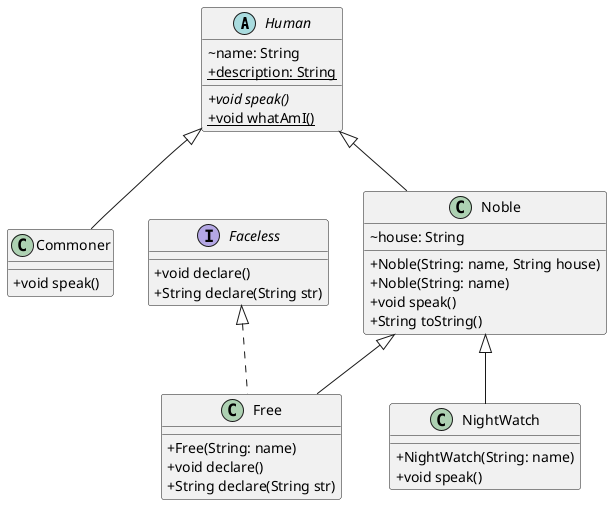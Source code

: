 @startuml
skinparam classAttributeIconSize 0

abstract class Human {
    ~ name: String
    + {static} description: String
    + {abstract} void speak()
    + {static} void whatAmI()
}

class Commoner extends Human {
    + void speak()
}

class Noble extends Human {
    ~ house: String
    + Noble(String: name, String house)
    + Noble(String: name)
    + void speak()
    + String toString() 
}

interface Faceless {
    + void declare()
    + String declare(String str)
}

class Free extends Noble implements Faceless {
    + Free(String: name)
    + void declare()
    + String declare(String str)
}

class NightWatch extends Noble {
    + NightWatch(String: name)
    + void speak()
}   
@enduml